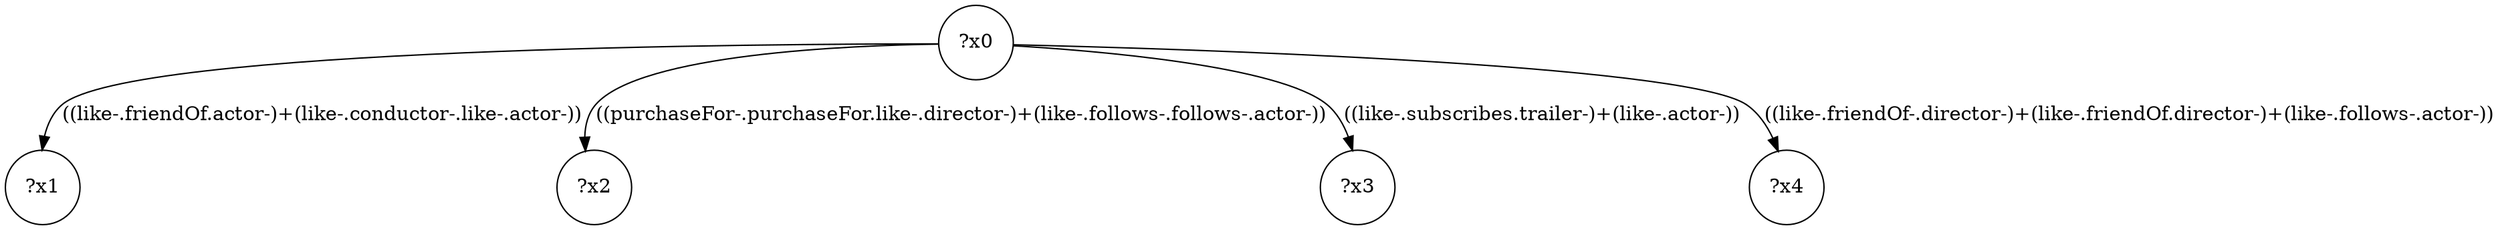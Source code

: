 digraph g {
	x0 [shape=circle, label="?x0"];
	x1 [shape=circle, label="?x1"];
	x0 -> x1 [label="((like-.friendOf.actor-)+(like-.conductor-.like-.actor-))"];
	x2 [shape=circle, label="?x2"];
	x0 -> x2 [label="((purchaseFor-.purchaseFor.like-.director-)+(like-.follows-.follows-.actor-))"];
	x3 [shape=circle, label="?x3"];
	x0 -> x3 [label="((like-.subscribes.trailer-)+(like-.actor-))"];
	x4 [shape=circle, label="?x4"];
	x0 -> x4 [label="((like-.friendOf-.director-)+(like-.friendOf.director-)+(like-.follows-.actor-))"];
}
